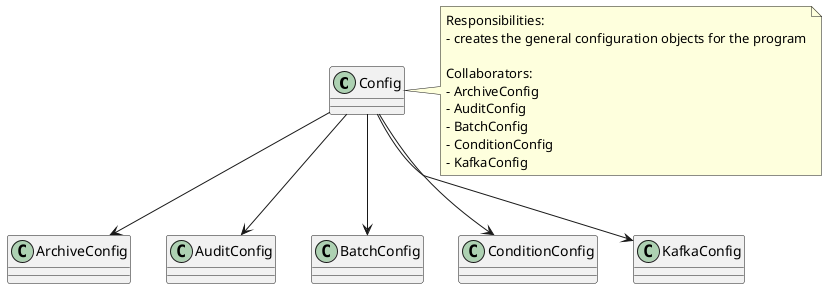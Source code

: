 @startuml inline_umlgraph_1.svg
class Config {

}

Config --> ArchiveConfig
Config --> AuditConfig
Config --> BatchConfig
Config --> ConditionConfig
Config --> KafkaConfig

note right of Config
Responsibilities:
- creates the general configuration objects for the program

Collaborators:
- ArchiveConfig
- AuditConfig
- BatchConfig
- ConditionConfig
- KafkaConfig
endnote
@enduml
